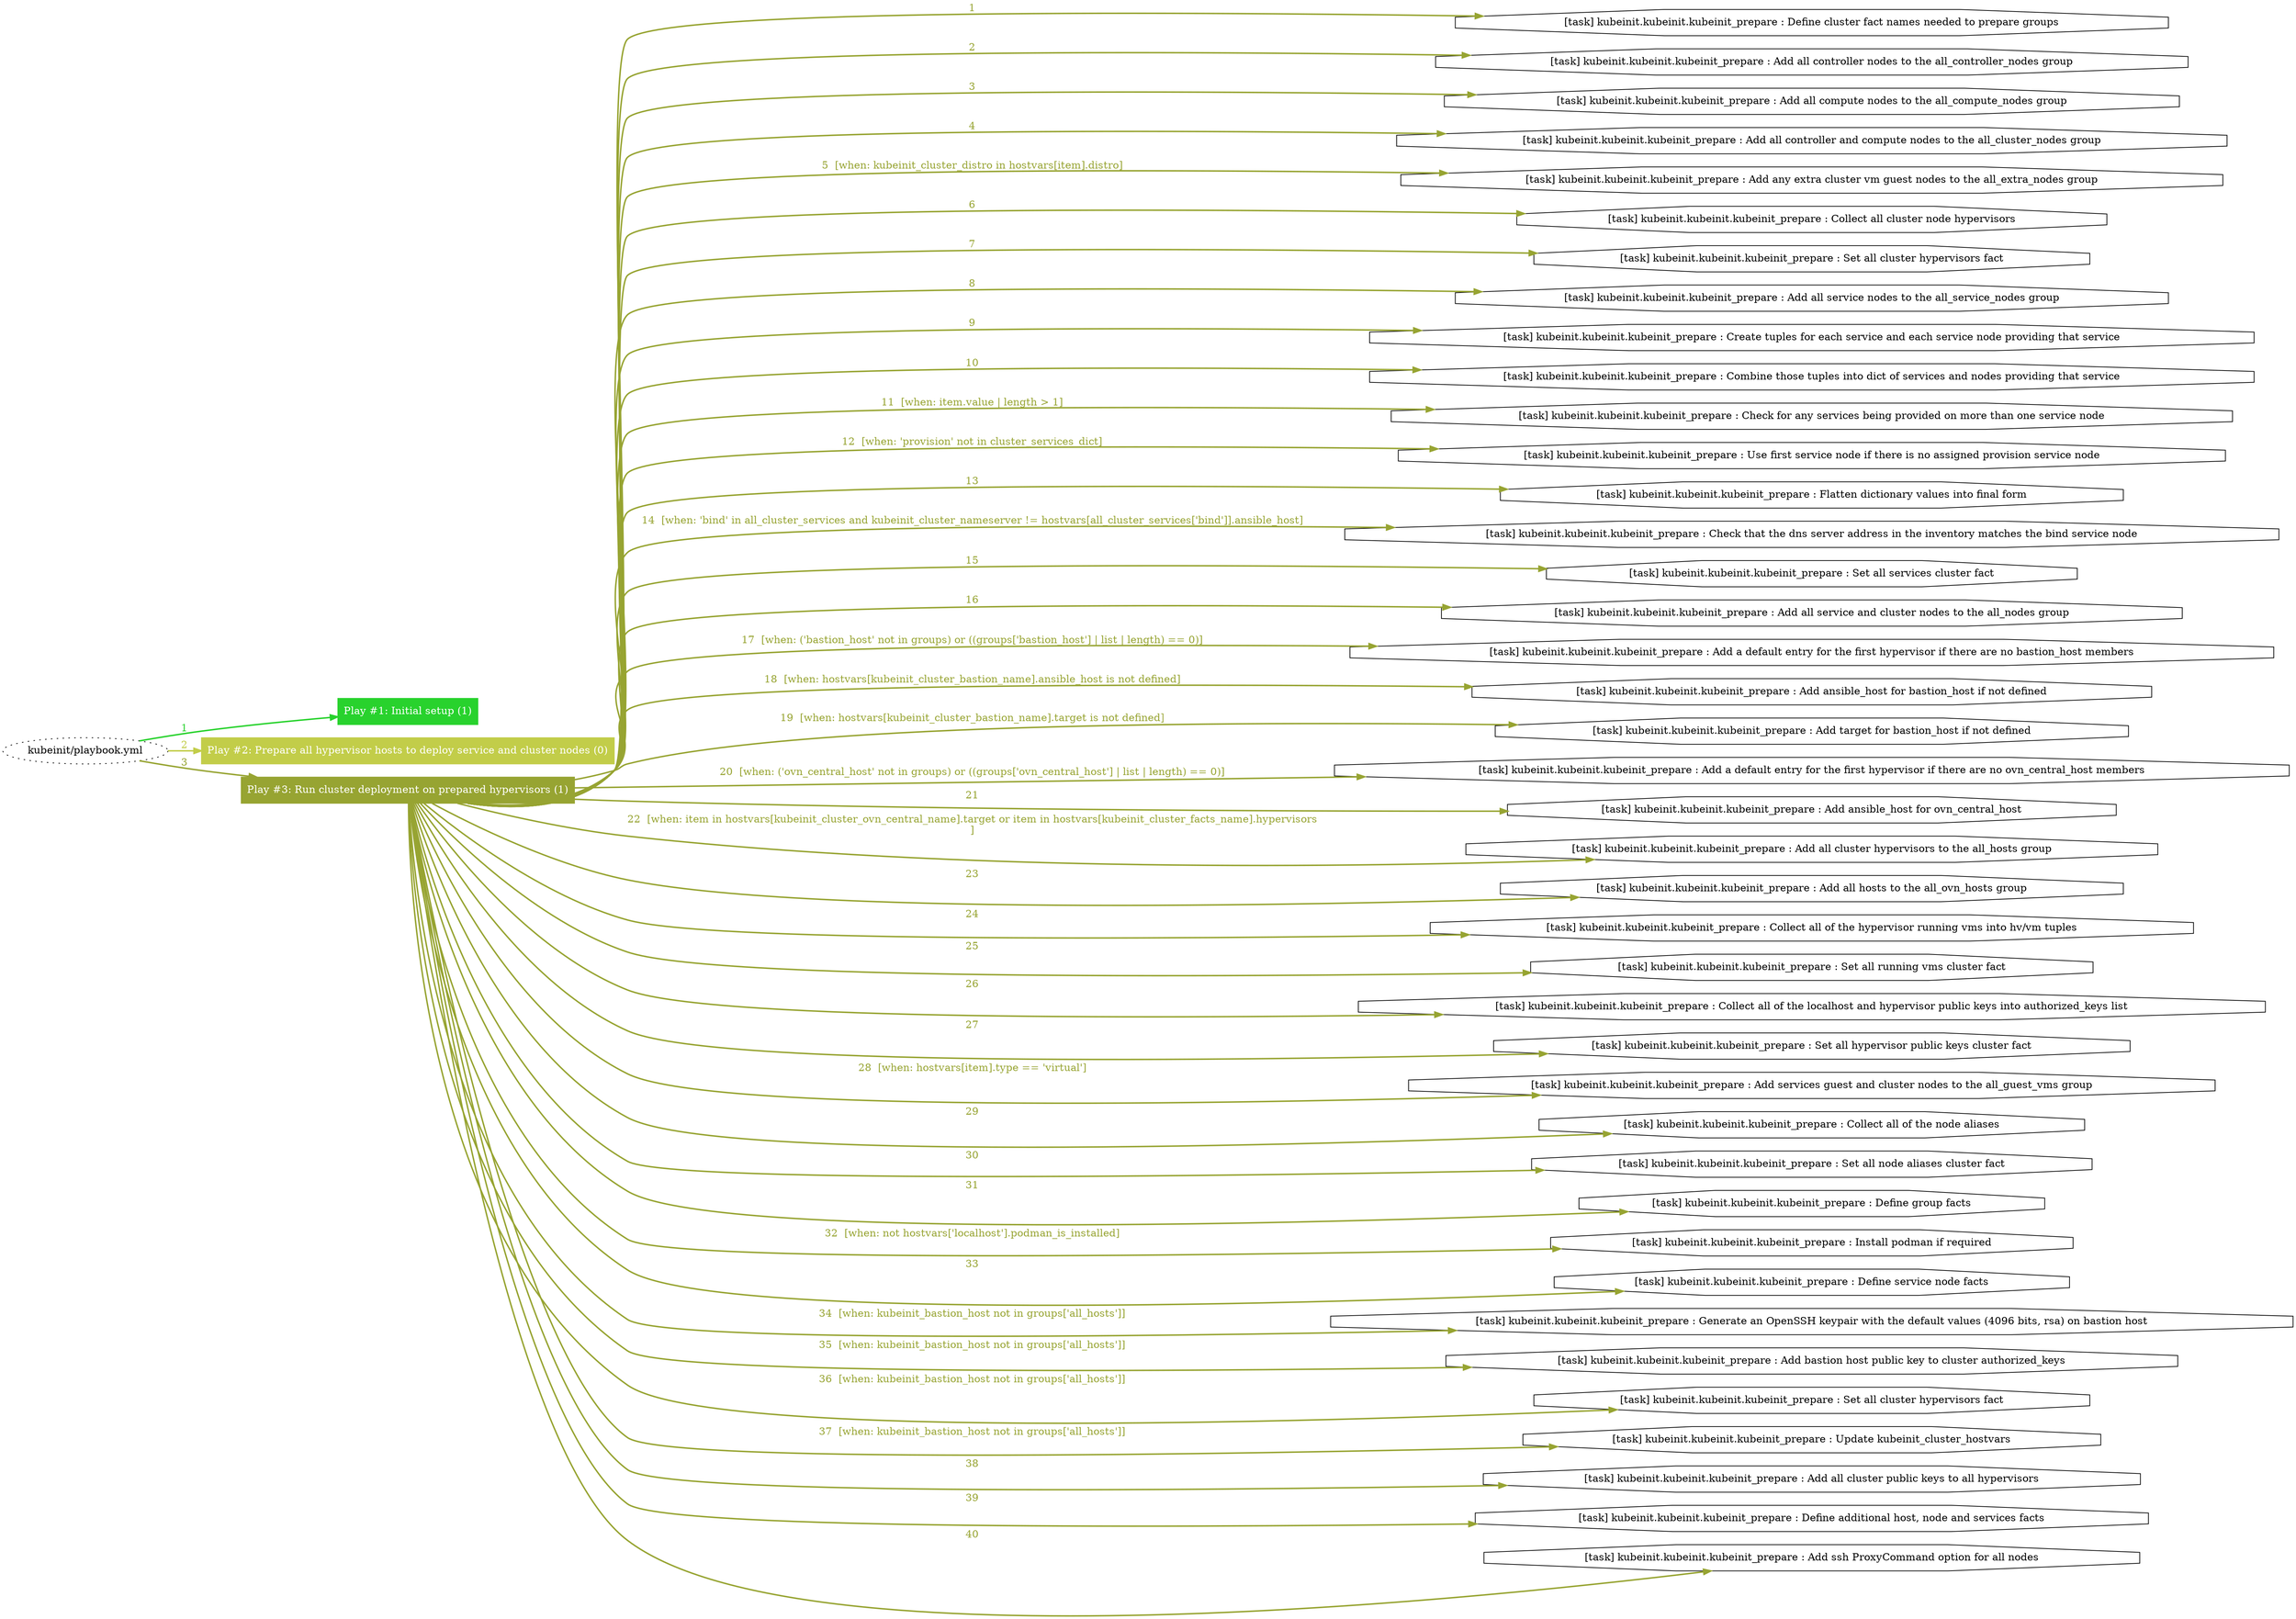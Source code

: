 digraph "kubeinit/playbook.yml "{
	graph [concentrate=true ordering=in rankdir=LR ratio=fill]
	edge [esep=5 sep=10]
	"kubeinit/playbook.yml" [id=root_node style=dotted]
	subgraph "Play #1: Initial setup (1) "{
		"Play #1: Initial setup (1)" [color="#28d22d" fontcolor="#ffffff" id="play_5ee771f2-cc82-43b1-a8b6-b95d8ac81489" shape=box style=filled tooltip=localhost]
		"kubeinit/playbook.yml" -> "Play #1: Initial setup (1)" [label=1 color="#28d22d" fontcolor="#28d22d" id="edge_0400352c-6839-48dd-b653-0a07d8cd5142" style=bold]
	}
	subgraph "Play #2: Prepare all hypervisor hosts to deploy service and cluster nodes (0) "{
		"Play #2: Prepare all hypervisor hosts to deploy service and cluster nodes (0)" [color="#c2cd49" fontcolor="#ffffff" id="play_269309dc-a82b-4703-9627-d4bef23e1e83" shape=box style=filled tooltip=""]
		"kubeinit/playbook.yml" -> "Play #2: Prepare all hypervisor hosts to deploy service and cluster nodes (0)" [label=2 color="#c2cd49" fontcolor="#c2cd49" id="edge_580003f2-d3f0-4b11-9bd6-8727ed7a3b69" style=bold]
	}
	subgraph "Play #3: Run cluster deployment on prepared hypervisors (1) "{
		"Play #3: Run cluster deployment on prepared hypervisors (1)" [color="#97a432" fontcolor="#ffffff" id="play_29eb6f80-bbd7-4651-a90b-398141233272" shape=box style=filled tooltip=localhost]
		"kubeinit/playbook.yml" -> "Play #3: Run cluster deployment on prepared hypervisors (1)" [label=3 color="#97a432" fontcolor="#97a432" id="edge_f0890785-a983-4d12-8a69-8f47caeb4f5b" style=bold]
		"task_23a035f9-709b-4d18-b1df-1e3c5503e787" [label="[task] kubeinit.kubeinit.kubeinit_prepare : Define cluster fact names needed to prepare groups" id="task_23a035f9-709b-4d18-b1df-1e3c5503e787" shape=octagon tooltip="[task] kubeinit.kubeinit.kubeinit_prepare : Define cluster fact names needed to prepare groups"]
		"Play #3: Run cluster deployment on prepared hypervisors (1)" -> "task_23a035f9-709b-4d18-b1df-1e3c5503e787" [label=1 color="#97a432" fontcolor="#97a432" id="edge_0d1c06f8-1a3f-4fbb-b48b-ac0da0e25b0d" style=bold]
		"task_4ea9e06b-6475-40e1-87e8-3682945fd96c" [label="[task] kubeinit.kubeinit.kubeinit_prepare : Add all controller nodes to the all_controller_nodes group" id="task_4ea9e06b-6475-40e1-87e8-3682945fd96c" shape=octagon tooltip="[task] kubeinit.kubeinit.kubeinit_prepare : Add all controller nodes to the all_controller_nodes group"]
		"Play #3: Run cluster deployment on prepared hypervisors (1)" -> "task_4ea9e06b-6475-40e1-87e8-3682945fd96c" [label=2 color="#97a432" fontcolor="#97a432" id="edge_dd34224f-9220-4d1c-a82b-a472a44d5483" style=bold]
		"task_8740b20b-3369-4a4b-9984-974e9b082090" [label="[task] kubeinit.kubeinit.kubeinit_prepare : Add all compute nodes to the all_compute_nodes group" id="task_8740b20b-3369-4a4b-9984-974e9b082090" shape=octagon tooltip="[task] kubeinit.kubeinit.kubeinit_prepare : Add all compute nodes to the all_compute_nodes group"]
		"Play #3: Run cluster deployment on prepared hypervisors (1)" -> "task_8740b20b-3369-4a4b-9984-974e9b082090" [label=3 color="#97a432" fontcolor="#97a432" id="edge_3f4b21b5-39b3-40eb-b126-e1cde18ab8d9" style=bold]
		"task_66c98477-a490-457b-acec-a9ce9d7d5c61" [label="[task] kubeinit.kubeinit.kubeinit_prepare : Add all controller and compute nodes to the all_cluster_nodes group" id="task_66c98477-a490-457b-acec-a9ce9d7d5c61" shape=octagon tooltip="[task] kubeinit.kubeinit.kubeinit_prepare : Add all controller and compute nodes to the all_cluster_nodes group"]
		"Play #3: Run cluster deployment on prepared hypervisors (1)" -> "task_66c98477-a490-457b-acec-a9ce9d7d5c61" [label=4 color="#97a432" fontcolor="#97a432" id="edge_a44a59d5-2ac6-4028-8db1-d6efd6c9151e" style=bold]
		"task_a11664a8-f941-4219-848d-74ae2ae9d2ba" [label="[task] kubeinit.kubeinit.kubeinit_prepare : Add any extra cluster vm guest nodes to the all_extra_nodes group" id="task_a11664a8-f941-4219-848d-74ae2ae9d2ba" shape=octagon tooltip="[task] kubeinit.kubeinit.kubeinit_prepare : Add any extra cluster vm guest nodes to the all_extra_nodes group"]
		"Play #3: Run cluster deployment on prepared hypervisors (1)" -> "task_a11664a8-f941-4219-848d-74ae2ae9d2ba" [label="5  [when: kubeinit_cluster_distro in hostvars[item].distro]" color="#97a432" fontcolor="#97a432" id="edge_7e8f81b4-d9d9-4f3b-b728-d52c005969a7" style=bold]
		"task_842ef2d8-b8d7-402d-9537-13a295584ecd" [label="[task] kubeinit.kubeinit.kubeinit_prepare : Collect all cluster node hypervisors" id="task_842ef2d8-b8d7-402d-9537-13a295584ecd" shape=octagon tooltip="[task] kubeinit.kubeinit.kubeinit_prepare : Collect all cluster node hypervisors"]
		"Play #3: Run cluster deployment on prepared hypervisors (1)" -> "task_842ef2d8-b8d7-402d-9537-13a295584ecd" [label=6 color="#97a432" fontcolor="#97a432" id="edge_0e6b12fc-fea3-4851-80a2-52b84e9edcd7" style=bold]
		"task_d871c6be-e4c5-4f12-bf9c-bf0f0e61bda8" [label="[task] kubeinit.kubeinit.kubeinit_prepare : Set all cluster hypervisors fact" id="task_d871c6be-e4c5-4f12-bf9c-bf0f0e61bda8" shape=octagon tooltip="[task] kubeinit.kubeinit.kubeinit_prepare : Set all cluster hypervisors fact"]
		"Play #3: Run cluster deployment on prepared hypervisors (1)" -> "task_d871c6be-e4c5-4f12-bf9c-bf0f0e61bda8" [label=7 color="#97a432" fontcolor="#97a432" id="edge_96c22acd-65dd-4870-a31f-5a05fc8f6a31" style=bold]
		"task_2038173e-fc50-4de3-a1e1-b8a890fc2fc0" [label="[task] kubeinit.kubeinit.kubeinit_prepare : Add all service nodes to the all_service_nodes group" id="task_2038173e-fc50-4de3-a1e1-b8a890fc2fc0" shape=octagon tooltip="[task] kubeinit.kubeinit.kubeinit_prepare : Add all service nodes to the all_service_nodes group"]
		"Play #3: Run cluster deployment on prepared hypervisors (1)" -> "task_2038173e-fc50-4de3-a1e1-b8a890fc2fc0" [label=8 color="#97a432" fontcolor="#97a432" id="edge_cf09316d-cd66-43dc-a06e-5ae11d65ad65" style=bold]
		"task_45d988d0-a70b-484f-a8b2-d1d571839c01" [label="[task] kubeinit.kubeinit.kubeinit_prepare : Create tuples for each service and each service node providing that service" id="task_45d988d0-a70b-484f-a8b2-d1d571839c01" shape=octagon tooltip="[task] kubeinit.kubeinit.kubeinit_prepare : Create tuples for each service and each service node providing that service"]
		"Play #3: Run cluster deployment on prepared hypervisors (1)" -> "task_45d988d0-a70b-484f-a8b2-d1d571839c01" [label=9 color="#97a432" fontcolor="#97a432" id="edge_74fb3d5b-99ca-440a-83b5-3433b83bd8d3" style=bold]
		"task_47f5ca03-e4ff-4765-9008-858b2aac6e4c" [label="[task] kubeinit.kubeinit.kubeinit_prepare : Combine those tuples into dict of services and nodes providing that service" id="task_47f5ca03-e4ff-4765-9008-858b2aac6e4c" shape=octagon tooltip="[task] kubeinit.kubeinit.kubeinit_prepare : Combine those tuples into dict of services and nodes providing that service"]
		"Play #3: Run cluster deployment on prepared hypervisors (1)" -> "task_47f5ca03-e4ff-4765-9008-858b2aac6e4c" [label=10 color="#97a432" fontcolor="#97a432" id="edge_e29e852c-d4ed-4668-be1f-5efc135a9ba6" style=bold]
		"task_eb2382cd-16e6-4c07-b33c-edbd1aafe1a5" [label="[task] kubeinit.kubeinit.kubeinit_prepare : Check for any services being provided on more than one service node" id="task_eb2382cd-16e6-4c07-b33c-edbd1aafe1a5" shape=octagon tooltip="[task] kubeinit.kubeinit.kubeinit_prepare : Check for any services being provided on more than one service node"]
		"Play #3: Run cluster deployment on prepared hypervisors (1)" -> "task_eb2382cd-16e6-4c07-b33c-edbd1aafe1a5" [label="11  [when: item.value | length > 1]" color="#97a432" fontcolor="#97a432" id="edge_2925ec18-f4e1-4cf6-9ff4-7b200eda011e" style=bold]
		"task_9b034baa-abc1-4f9b-8e3d-897041d41277" [label="[task] kubeinit.kubeinit.kubeinit_prepare : Use first service node if there is no assigned provision service node" id="task_9b034baa-abc1-4f9b-8e3d-897041d41277" shape=octagon tooltip="[task] kubeinit.kubeinit.kubeinit_prepare : Use first service node if there is no assigned provision service node"]
		"Play #3: Run cluster deployment on prepared hypervisors (1)" -> "task_9b034baa-abc1-4f9b-8e3d-897041d41277" [label="12  [when: 'provision' not in cluster_services_dict]" color="#97a432" fontcolor="#97a432" id="edge_840c2e61-808a-4b0b-88a0-76c5a32f046c" style=bold]
		"task_fb8eaf59-aeef-4946-87fb-fdfd1fb464be" [label="[task] kubeinit.kubeinit.kubeinit_prepare : Flatten dictionary values into final form" id="task_fb8eaf59-aeef-4946-87fb-fdfd1fb464be" shape=octagon tooltip="[task] kubeinit.kubeinit.kubeinit_prepare : Flatten dictionary values into final form"]
		"Play #3: Run cluster deployment on prepared hypervisors (1)" -> "task_fb8eaf59-aeef-4946-87fb-fdfd1fb464be" [label=13 color="#97a432" fontcolor="#97a432" id="edge_e378c310-dd37-441c-8493-1c64662c6ac9" style=bold]
		"task_2cfef4df-f19e-4d14-b400-0732797e0d3c" [label="[task] kubeinit.kubeinit.kubeinit_prepare : Check that the dns server address in the inventory matches the bind service node" id="task_2cfef4df-f19e-4d14-b400-0732797e0d3c" shape=octagon tooltip="[task] kubeinit.kubeinit.kubeinit_prepare : Check that the dns server address in the inventory matches the bind service node"]
		"Play #3: Run cluster deployment on prepared hypervisors (1)" -> "task_2cfef4df-f19e-4d14-b400-0732797e0d3c" [label="14  [when: 'bind' in all_cluster_services and kubeinit_cluster_nameserver != hostvars[all_cluster_services['bind']].ansible_host]" color="#97a432" fontcolor="#97a432" id="edge_c352eedf-bb6a-4216-bc4e-9f5a55762f8b" style=bold]
		"task_cb64bf24-94bd-4fde-97db-b015fe1ef4af" [label="[task] kubeinit.kubeinit.kubeinit_prepare : Set all services cluster fact" id="task_cb64bf24-94bd-4fde-97db-b015fe1ef4af" shape=octagon tooltip="[task] kubeinit.kubeinit.kubeinit_prepare : Set all services cluster fact"]
		"Play #3: Run cluster deployment on prepared hypervisors (1)" -> "task_cb64bf24-94bd-4fde-97db-b015fe1ef4af" [label=15 color="#97a432" fontcolor="#97a432" id="edge_408ff9a7-73aa-4c7b-aa2d-edd13ee42360" style=bold]
		"task_88ba8482-1c8d-49a4-b32c-1a7d633902d6" [label="[task] kubeinit.kubeinit.kubeinit_prepare : Add all service and cluster nodes to the all_nodes group" id="task_88ba8482-1c8d-49a4-b32c-1a7d633902d6" shape=octagon tooltip="[task] kubeinit.kubeinit.kubeinit_prepare : Add all service and cluster nodes to the all_nodes group"]
		"Play #3: Run cluster deployment on prepared hypervisors (1)" -> "task_88ba8482-1c8d-49a4-b32c-1a7d633902d6" [label=16 color="#97a432" fontcolor="#97a432" id="edge_0295e98a-ffd5-41da-9e3a-f733fc2c06d8" style=bold]
		"task_13fd84f7-9690-4cfb-8ca0-e6db93f4ac66" [label="[task] kubeinit.kubeinit.kubeinit_prepare : Add a default entry for the first hypervisor if there are no bastion_host members" id="task_13fd84f7-9690-4cfb-8ca0-e6db93f4ac66" shape=octagon tooltip="[task] kubeinit.kubeinit.kubeinit_prepare : Add a default entry for the first hypervisor if there are no bastion_host members"]
		"Play #3: Run cluster deployment on prepared hypervisors (1)" -> "task_13fd84f7-9690-4cfb-8ca0-e6db93f4ac66" [label="17  [when: ('bastion_host' not in groups) or ((groups['bastion_host'] | list | length) == 0)]" color="#97a432" fontcolor="#97a432" id="edge_fe6ea53c-f390-4efc-9ef2-f0225185747a" style=bold]
		"task_7cc8fe99-a904-4a82-a71e-af8914743e49" [label="[task] kubeinit.kubeinit.kubeinit_prepare : Add ansible_host for bastion_host if not defined" id="task_7cc8fe99-a904-4a82-a71e-af8914743e49" shape=octagon tooltip="[task] kubeinit.kubeinit.kubeinit_prepare : Add ansible_host for bastion_host if not defined"]
		"Play #3: Run cluster deployment on prepared hypervisors (1)" -> "task_7cc8fe99-a904-4a82-a71e-af8914743e49" [label="18  [when: hostvars[kubeinit_cluster_bastion_name].ansible_host is not defined]" color="#97a432" fontcolor="#97a432" id="edge_413a620f-4329-4210-8dd0-c541f7b22c59" style=bold]
		"task_4a370094-94f5-46da-a127-e8d640ee25b8" [label="[task] kubeinit.kubeinit.kubeinit_prepare : Add target for bastion_host if not defined" id="task_4a370094-94f5-46da-a127-e8d640ee25b8" shape=octagon tooltip="[task] kubeinit.kubeinit.kubeinit_prepare : Add target for bastion_host if not defined"]
		"Play #3: Run cluster deployment on prepared hypervisors (1)" -> "task_4a370094-94f5-46da-a127-e8d640ee25b8" [label="19  [when: hostvars[kubeinit_cluster_bastion_name].target is not defined]" color="#97a432" fontcolor="#97a432" id="edge_11226e10-cb01-4d54-abf9-4110d5c9fe2a" style=bold]
		"task_6beb54ad-d919-48b7-8db4-a9ae10f16106" [label="[task] kubeinit.kubeinit.kubeinit_prepare : Add a default entry for the first hypervisor if there are no ovn_central_host members" id="task_6beb54ad-d919-48b7-8db4-a9ae10f16106" shape=octagon tooltip="[task] kubeinit.kubeinit.kubeinit_prepare : Add a default entry for the first hypervisor if there are no ovn_central_host members"]
		"Play #3: Run cluster deployment on prepared hypervisors (1)" -> "task_6beb54ad-d919-48b7-8db4-a9ae10f16106" [label="20  [when: ('ovn_central_host' not in groups) or ((groups['ovn_central_host'] | list | length) == 0)]" color="#97a432" fontcolor="#97a432" id="edge_c5e92153-1f87-4945-b56a-4049bc7445fd" style=bold]
		"task_f0a16c6c-9cd4-4eef-aa05-26957ae791cc" [label="[task] kubeinit.kubeinit.kubeinit_prepare : Add ansible_host for ovn_central_host" id="task_f0a16c6c-9cd4-4eef-aa05-26957ae791cc" shape=octagon tooltip="[task] kubeinit.kubeinit.kubeinit_prepare : Add ansible_host for ovn_central_host"]
		"Play #3: Run cluster deployment on prepared hypervisors (1)" -> "task_f0a16c6c-9cd4-4eef-aa05-26957ae791cc" [label=21 color="#97a432" fontcolor="#97a432" id="edge_68531619-3085-4755-94b0-0709af324f6a" style=bold]
		"task_74e1cbe2-f811-4908-9186-8c66f9bc0f74" [label="[task] kubeinit.kubeinit.kubeinit_prepare : Add all cluster hypervisors to the all_hosts group" id="task_74e1cbe2-f811-4908-9186-8c66f9bc0f74" shape=octagon tooltip="[task] kubeinit.kubeinit.kubeinit_prepare : Add all cluster hypervisors to the all_hosts group"]
		"Play #3: Run cluster deployment on prepared hypervisors (1)" -> "task_74e1cbe2-f811-4908-9186-8c66f9bc0f74" [label="22  [when: item in hostvars[kubeinit_cluster_ovn_central_name].target or item in hostvars[kubeinit_cluster_facts_name].hypervisors
]" color="#97a432" fontcolor="#97a432" id="edge_e3eca826-03d7-454d-b3c9-3a38facb0ddb" style=bold]
		"task_d850acc9-e688-4e80-be44-40fd1c29fe52" [label="[task] kubeinit.kubeinit.kubeinit_prepare : Add all hosts to the all_ovn_hosts group" id="task_d850acc9-e688-4e80-be44-40fd1c29fe52" shape=octagon tooltip="[task] kubeinit.kubeinit.kubeinit_prepare : Add all hosts to the all_ovn_hosts group"]
		"Play #3: Run cluster deployment on prepared hypervisors (1)" -> "task_d850acc9-e688-4e80-be44-40fd1c29fe52" [label=23 color="#97a432" fontcolor="#97a432" id="edge_2ec7e805-624d-4444-b579-87505639f4a3" style=bold]
		"task_cc8fd322-8596-4e15-9949-2564aae281a9" [label="[task] kubeinit.kubeinit.kubeinit_prepare : Collect all of the hypervisor running vms into hv/vm tuples" id="task_cc8fd322-8596-4e15-9949-2564aae281a9" shape=octagon tooltip="[task] kubeinit.kubeinit.kubeinit_prepare : Collect all of the hypervisor running vms into hv/vm tuples"]
		"Play #3: Run cluster deployment on prepared hypervisors (1)" -> "task_cc8fd322-8596-4e15-9949-2564aae281a9" [label=24 color="#97a432" fontcolor="#97a432" id="edge_fcaebf32-763a-4901-a286-4aa8974ed8e3" style=bold]
		"task_fef61172-5aa7-46aa-b327-bcc543499e2b" [label="[task] kubeinit.kubeinit.kubeinit_prepare : Set all running vms cluster fact" id="task_fef61172-5aa7-46aa-b327-bcc543499e2b" shape=octagon tooltip="[task] kubeinit.kubeinit.kubeinit_prepare : Set all running vms cluster fact"]
		"Play #3: Run cluster deployment on prepared hypervisors (1)" -> "task_fef61172-5aa7-46aa-b327-bcc543499e2b" [label=25 color="#97a432" fontcolor="#97a432" id="edge_7446a8e3-cb99-4a9d-8df6-202dada3894e" style=bold]
		"task_4c25c58f-70a2-4ef6-8e0b-9c4ed65be88c" [label="[task] kubeinit.kubeinit.kubeinit_prepare : Collect all of the localhost and hypervisor public keys into authorized_keys list" id="task_4c25c58f-70a2-4ef6-8e0b-9c4ed65be88c" shape=octagon tooltip="[task] kubeinit.kubeinit.kubeinit_prepare : Collect all of the localhost and hypervisor public keys into authorized_keys list"]
		"Play #3: Run cluster deployment on prepared hypervisors (1)" -> "task_4c25c58f-70a2-4ef6-8e0b-9c4ed65be88c" [label=26 color="#97a432" fontcolor="#97a432" id="edge_0b56a94e-21d7-4daf-bcfb-eb64e4214805" style=bold]
		"task_16c7e643-e909-4b54-a502-9fac22a32de0" [label="[task] kubeinit.kubeinit.kubeinit_prepare : Set all hypervisor public keys cluster fact" id="task_16c7e643-e909-4b54-a502-9fac22a32de0" shape=octagon tooltip="[task] kubeinit.kubeinit.kubeinit_prepare : Set all hypervisor public keys cluster fact"]
		"Play #3: Run cluster deployment on prepared hypervisors (1)" -> "task_16c7e643-e909-4b54-a502-9fac22a32de0" [label=27 color="#97a432" fontcolor="#97a432" id="edge_d2a884c6-3e36-4c3e-85b5-f51641076a4f" style=bold]
		"task_93e6c3bd-0a35-4298-81e3-4eb205fd249a" [label="[task] kubeinit.kubeinit.kubeinit_prepare : Add services guest and cluster nodes to the all_guest_vms group" id="task_93e6c3bd-0a35-4298-81e3-4eb205fd249a" shape=octagon tooltip="[task] kubeinit.kubeinit.kubeinit_prepare : Add services guest and cluster nodes to the all_guest_vms group"]
		"Play #3: Run cluster deployment on prepared hypervisors (1)" -> "task_93e6c3bd-0a35-4298-81e3-4eb205fd249a" [label="28  [when: hostvars[item].type == 'virtual']" color="#97a432" fontcolor="#97a432" id="edge_564d692c-c936-4dbc-bcf0-8dfcb3cd07e3" style=bold]
		"task_8f179aac-076f-48cf-b153-ea9e81bace97" [label="[task] kubeinit.kubeinit.kubeinit_prepare : Collect all of the node aliases" id="task_8f179aac-076f-48cf-b153-ea9e81bace97" shape=octagon tooltip="[task] kubeinit.kubeinit.kubeinit_prepare : Collect all of the node aliases"]
		"Play #3: Run cluster deployment on prepared hypervisors (1)" -> "task_8f179aac-076f-48cf-b153-ea9e81bace97" [label=29 color="#97a432" fontcolor="#97a432" id="edge_49741026-f02a-45a1-b79e-355c01869086" style=bold]
		"task_b323a166-cd6c-497c-a5da-c8c03d7d9720" [label="[task] kubeinit.kubeinit.kubeinit_prepare : Set all node aliases cluster fact" id="task_b323a166-cd6c-497c-a5da-c8c03d7d9720" shape=octagon tooltip="[task] kubeinit.kubeinit.kubeinit_prepare : Set all node aliases cluster fact"]
		"Play #3: Run cluster deployment on prepared hypervisors (1)" -> "task_b323a166-cd6c-497c-a5da-c8c03d7d9720" [label=30 color="#97a432" fontcolor="#97a432" id="edge_2407d303-9f5a-4196-880c-144469a15bd7" style=bold]
		"task_ae6e035e-748b-4767-b9a2-0c9f075476ec" [label="[task] kubeinit.kubeinit.kubeinit_prepare : Define group facts" id="task_ae6e035e-748b-4767-b9a2-0c9f075476ec" shape=octagon tooltip="[task] kubeinit.kubeinit.kubeinit_prepare : Define group facts"]
		"Play #3: Run cluster deployment on prepared hypervisors (1)" -> "task_ae6e035e-748b-4767-b9a2-0c9f075476ec" [label=31 color="#97a432" fontcolor="#97a432" id="edge_012eae6d-3000-44f2-9230-5c9a5b488b5d" style=bold]
		"task_0b58fa1f-339b-4a10-bbce-3041b1ba4b78" [label="[task] kubeinit.kubeinit.kubeinit_prepare : Install podman if required" id="task_0b58fa1f-339b-4a10-bbce-3041b1ba4b78" shape=octagon tooltip="[task] kubeinit.kubeinit.kubeinit_prepare : Install podman if required"]
		"Play #3: Run cluster deployment on prepared hypervisors (1)" -> "task_0b58fa1f-339b-4a10-bbce-3041b1ba4b78" [label="32  [when: not hostvars['localhost'].podman_is_installed]" color="#97a432" fontcolor="#97a432" id="edge_b03252f7-bd62-4662-a0f0-b6b944efa1d6" style=bold]
		"task_630f6553-e785-4abe-a16e-3273594199e7" [label="[task] kubeinit.kubeinit.kubeinit_prepare : Define service node facts" id="task_630f6553-e785-4abe-a16e-3273594199e7" shape=octagon tooltip="[task] kubeinit.kubeinit.kubeinit_prepare : Define service node facts"]
		"Play #3: Run cluster deployment on prepared hypervisors (1)" -> "task_630f6553-e785-4abe-a16e-3273594199e7" [label=33 color="#97a432" fontcolor="#97a432" id="edge_18fc29f8-1d60-4974-9e58-80046e42e499" style=bold]
		"task_60ce3b76-6a4f-4f75-ae89-01b26893386d" [label="[task] kubeinit.kubeinit.kubeinit_prepare : Generate an OpenSSH keypair with the default values (4096 bits, rsa) on bastion host" id="task_60ce3b76-6a4f-4f75-ae89-01b26893386d" shape=octagon tooltip="[task] kubeinit.kubeinit.kubeinit_prepare : Generate an OpenSSH keypair with the default values (4096 bits, rsa) on bastion host"]
		"Play #3: Run cluster deployment on prepared hypervisors (1)" -> "task_60ce3b76-6a4f-4f75-ae89-01b26893386d" [label="34  [when: kubeinit_bastion_host not in groups['all_hosts']]" color="#97a432" fontcolor="#97a432" id="edge_adc0e329-ec22-44c2-a305-aabd89b50738" style=bold]
		"task_6fb6e94f-36a1-4b2c-a5a6-8e0a2eab31e6" [label="[task] kubeinit.kubeinit.kubeinit_prepare : Add bastion host public key to cluster authorized_keys" id="task_6fb6e94f-36a1-4b2c-a5a6-8e0a2eab31e6" shape=octagon tooltip="[task] kubeinit.kubeinit.kubeinit_prepare : Add bastion host public key to cluster authorized_keys"]
		"Play #3: Run cluster deployment on prepared hypervisors (1)" -> "task_6fb6e94f-36a1-4b2c-a5a6-8e0a2eab31e6" [label="35  [when: kubeinit_bastion_host not in groups['all_hosts']]" color="#97a432" fontcolor="#97a432" id="edge_bb4981b2-7951-4a0e-837d-e98305b63e1e" style=bold]
		"task_a9372f41-a823-4f50-9ae2-5dc4fca812d0" [label="[task] kubeinit.kubeinit.kubeinit_prepare : Set all cluster hypervisors fact" id="task_a9372f41-a823-4f50-9ae2-5dc4fca812d0" shape=octagon tooltip="[task] kubeinit.kubeinit.kubeinit_prepare : Set all cluster hypervisors fact"]
		"Play #3: Run cluster deployment on prepared hypervisors (1)" -> "task_a9372f41-a823-4f50-9ae2-5dc4fca812d0" [label="36  [when: kubeinit_bastion_host not in groups['all_hosts']]" color="#97a432" fontcolor="#97a432" id="edge_ef98b1bf-8a1a-43d1-81e6-c8b6d072e031" style=bold]
		"task_bc1a8a5d-d67b-42fc-8d5e-9c2e1087b874" [label="[task] kubeinit.kubeinit.kubeinit_prepare : Update kubeinit_cluster_hostvars" id="task_bc1a8a5d-d67b-42fc-8d5e-9c2e1087b874" shape=octagon tooltip="[task] kubeinit.kubeinit.kubeinit_prepare : Update kubeinit_cluster_hostvars"]
		"Play #3: Run cluster deployment on prepared hypervisors (1)" -> "task_bc1a8a5d-d67b-42fc-8d5e-9c2e1087b874" [label="37  [when: kubeinit_bastion_host not in groups['all_hosts']]" color="#97a432" fontcolor="#97a432" id="edge_6a11b8eb-e0d4-40b6-b49e-f7ad52599580" style=bold]
		"task_4aa3968c-4772-459b-9b12-7ec7c278d194" [label="[task] kubeinit.kubeinit.kubeinit_prepare : Add all cluster public keys to all hypervisors" id="task_4aa3968c-4772-459b-9b12-7ec7c278d194" shape=octagon tooltip="[task] kubeinit.kubeinit.kubeinit_prepare : Add all cluster public keys to all hypervisors"]
		"Play #3: Run cluster deployment on prepared hypervisors (1)" -> "task_4aa3968c-4772-459b-9b12-7ec7c278d194" [label=38 color="#97a432" fontcolor="#97a432" id="edge_2f704815-4481-4fd6-8281-eb88a7a0a8f0" style=bold]
		"task_fc17c490-5499-405e-bf82-089a1eab35d2" [label="[task] kubeinit.kubeinit.kubeinit_prepare : Define additional host, node and services facts" id="task_fc17c490-5499-405e-bf82-089a1eab35d2" shape=octagon tooltip="[task] kubeinit.kubeinit.kubeinit_prepare : Define additional host, node and services facts"]
		"Play #3: Run cluster deployment on prepared hypervisors (1)" -> "task_fc17c490-5499-405e-bf82-089a1eab35d2" [label=39 color="#97a432" fontcolor="#97a432" id="edge_07de3f52-810e-4de0-b7f6-35b04f5601b2" style=bold]
		"task_69fcbfa5-8291-4bad-b662-0de7449eb870" [label="[task] kubeinit.kubeinit.kubeinit_prepare : Add ssh ProxyCommand option for all nodes" id="task_69fcbfa5-8291-4bad-b662-0de7449eb870" shape=octagon tooltip="[task] kubeinit.kubeinit.kubeinit_prepare : Add ssh ProxyCommand option for all nodes"]
		"Play #3: Run cluster deployment on prepared hypervisors (1)" -> "task_69fcbfa5-8291-4bad-b662-0de7449eb870" [label=40 color="#97a432" fontcolor="#97a432" id="edge_21f50989-6773-4fc9-bfe6-ce48b59c4381" style=bold]
	}
}
